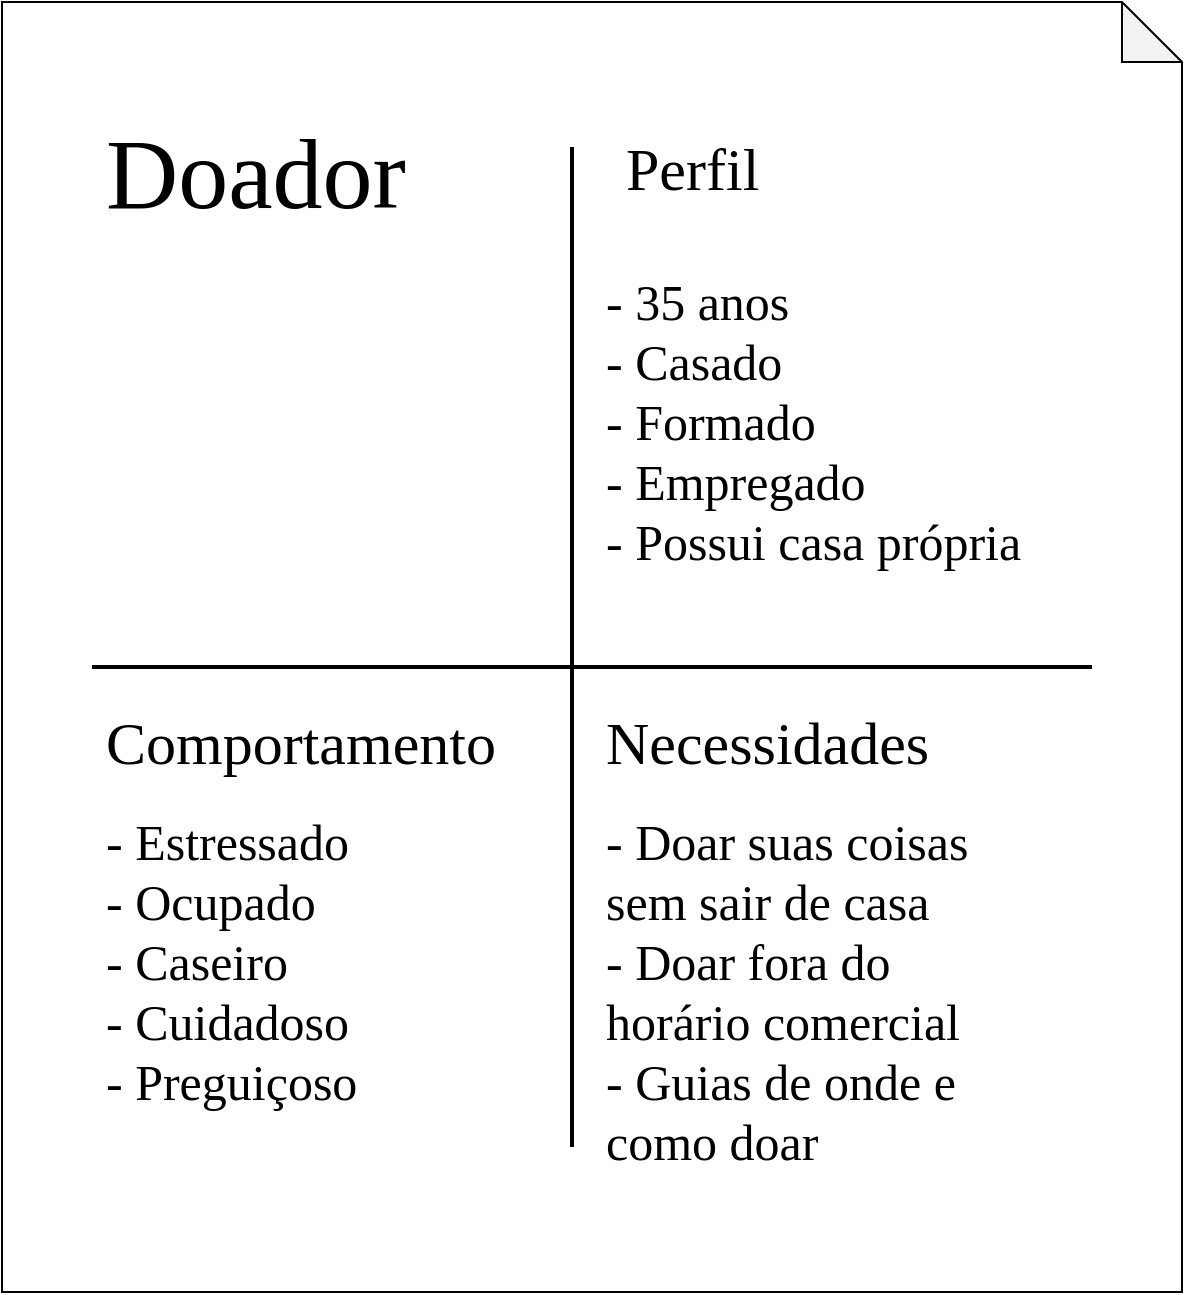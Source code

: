 <mxfile version="11.2.3" type="device" pages="1"><diagram id="9n6j7Zc66VNI6SJi7kQN" name="Page-1"><mxGraphModel dx="1186" dy="717" grid="1" gridSize="10" guides="1" tooltips="1" connect="1" arrows="1" fold="1" page="1" pageScale="1" pageWidth="850" pageHeight="1100" math="0" shadow="0"><root><mxCell id="0"/><mxCell id="1" parent="0"/><mxCell id="I3yEk0ylNKv1fDB-kgr9-1" value="" style="shape=note;whiteSpace=wrap;html=1;backgroundOutline=1;darkOpacity=0.05;" vertex="1" parent="1"><mxGeometry x="140" y="90" width="590" height="645" as="geometry"/></mxCell><mxCell id="I3yEk0ylNKv1fDB-kgr9-4" value="" style="line;strokeWidth=2;direction=south;html=1;" vertex="1" parent="1"><mxGeometry x="420" y="162.5" width="10" height="500" as="geometry"/></mxCell><mxCell id="I3yEk0ylNKv1fDB-kgr9-6" value="" style="line;strokeWidth=2;direction=south;html=1;rotation=90;" vertex="1" parent="1"><mxGeometry x="430" y="172.5" width="10" height="500" as="geometry"/></mxCell><mxCell id="I3yEk0ylNKv1fDB-kgr9-7" value="&lt;p&gt;&lt;font style=&quot;font-size: 30px&quot; face=&quot;Comic Sans MS&quot;&gt;Perfil&lt;/font&gt;&lt;/p&gt;" style="text;html=1;strokeColor=none;fillColor=none;align=left;verticalAlign=middle;whiteSpace=wrap;rounded=0;" vertex="1" parent="1"><mxGeometry x="450" y="162.5" width="40" height="20" as="geometry"/></mxCell><mxCell id="I3yEk0ylNKv1fDB-kgr9-8" value="&lt;p&gt;&lt;font face=&quot;Comic Sans MS&quot;&gt;&lt;span style=&quot;font-size: 50px&quot;&gt;Doador&lt;/span&gt;&lt;/font&gt;&lt;/p&gt;" style="text;html=1;strokeColor=none;fillColor=none;align=left;verticalAlign=middle;whiteSpace=wrap;rounded=0;" vertex="1" parent="1"><mxGeometry x="190" y="165" width="40" height="20" as="geometry"/></mxCell><mxCell id="I3yEk0ylNKv1fDB-kgr9-12" value="" style="shape=image;imageAspect=0;aspect=fixed;verticalLabelPosition=bottom;verticalAlign=top;image=https://poppiz.com.br/wp-content/uploads/2017/10/molde_frente.png;" vertex="1" parent="1"><mxGeometry x="250" y="220" width="101" height="170" as="geometry"/></mxCell><mxCell id="I3yEk0ylNKv1fDB-kgr9-13" value="&lt;font style=&quot;font-size: 25px&quot; face=&quot;Comic Sans MS&quot;&gt;- 35 anos&lt;br&gt;- Casado&lt;br&gt;- Formado&lt;br&gt;- Empregado&lt;br&gt;- Possui casa própria&lt;br&gt;&lt;/font&gt;" style="text;html=1;strokeColor=none;fillColor=none;align=left;verticalAlign=middle;whiteSpace=wrap;rounded=0;" vertex="1" parent="1"><mxGeometry x="440" y="220" width="270" height="160" as="geometry"/></mxCell><mxCell id="I3yEk0ylNKv1fDB-kgr9-14" value="&lt;p&gt;&lt;font style=&quot;font-size: 30px&quot; face=&quot;Comic Sans MS&quot;&gt;Comportamento&lt;/font&gt;&lt;/p&gt;" style="text;html=1;strokeColor=none;fillColor=none;align=left;verticalAlign=middle;whiteSpace=wrap;rounded=0;" vertex="1" parent="1"><mxGeometry x="190" y="450" width="40" height="20" as="geometry"/></mxCell><mxCell id="I3yEk0ylNKv1fDB-kgr9-15" value="&lt;p&gt;&lt;font style=&quot;font-size: 30px&quot; face=&quot;Comic Sans MS&quot;&gt;Necessidades&lt;/font&gt;&lt;/p&gt;" style="text;html=1;strokeColor=none;fillColor=none;align=left;verticalAlign=middle;whiteSpace=wrap;rounded=0;" vertex="1" parent="1"><mxGeometry x="440" y="450" width="40" height="20" as="geometry"/></mxCell><mxCell id="I3yEk0ylNKv1fDB-kgr9-16" value="&lt;font style=&quot;font-size: 25px&quot; face=&quot;Comic Sans MS&quot;&gt;- Estressado&lt;br&gt;- Ocupado&lt;br&gt;- Caseiro&lt;br&gt;- Cuidadoso&lt;br&gt;- Preguiçoso&lt;br&gt;&lt;/font&gt;" style="text;html=1;strokeColor=none;fillColor=none;align=left;verticalAlign=middle;whiteSpace=wrap;rounded=0;" vertex="1" parent="1"><mxGeometry x="190" y="490" width="220" height="160" as="geometry"/></mxCell><mxCell id="I3yEk0ylNKv1fDB-kgr9-17" value="&lt;font style=&quot;font-size: 25px&quot; face=&quot;Comic Sans MS&quot;&gt;- Doar suas coisas sem sair de casa&lt;br&gt;- Doar fora do horário comercial&lt;br&gt;- Guias de onde e como doar&lt;br&gt;&lt;/font&gt;" style="text;html=1;strokeColor=none;fillColor=none;align=left;verticalAlign=middle;whiteSpace=wrap;rounded=0;" vertex="1" parent="1"><mxGeometry x="440" y="490" width="220" height="190" as="geometry"/></mxCell></root></mxGraphModel></diagram></mxfile>